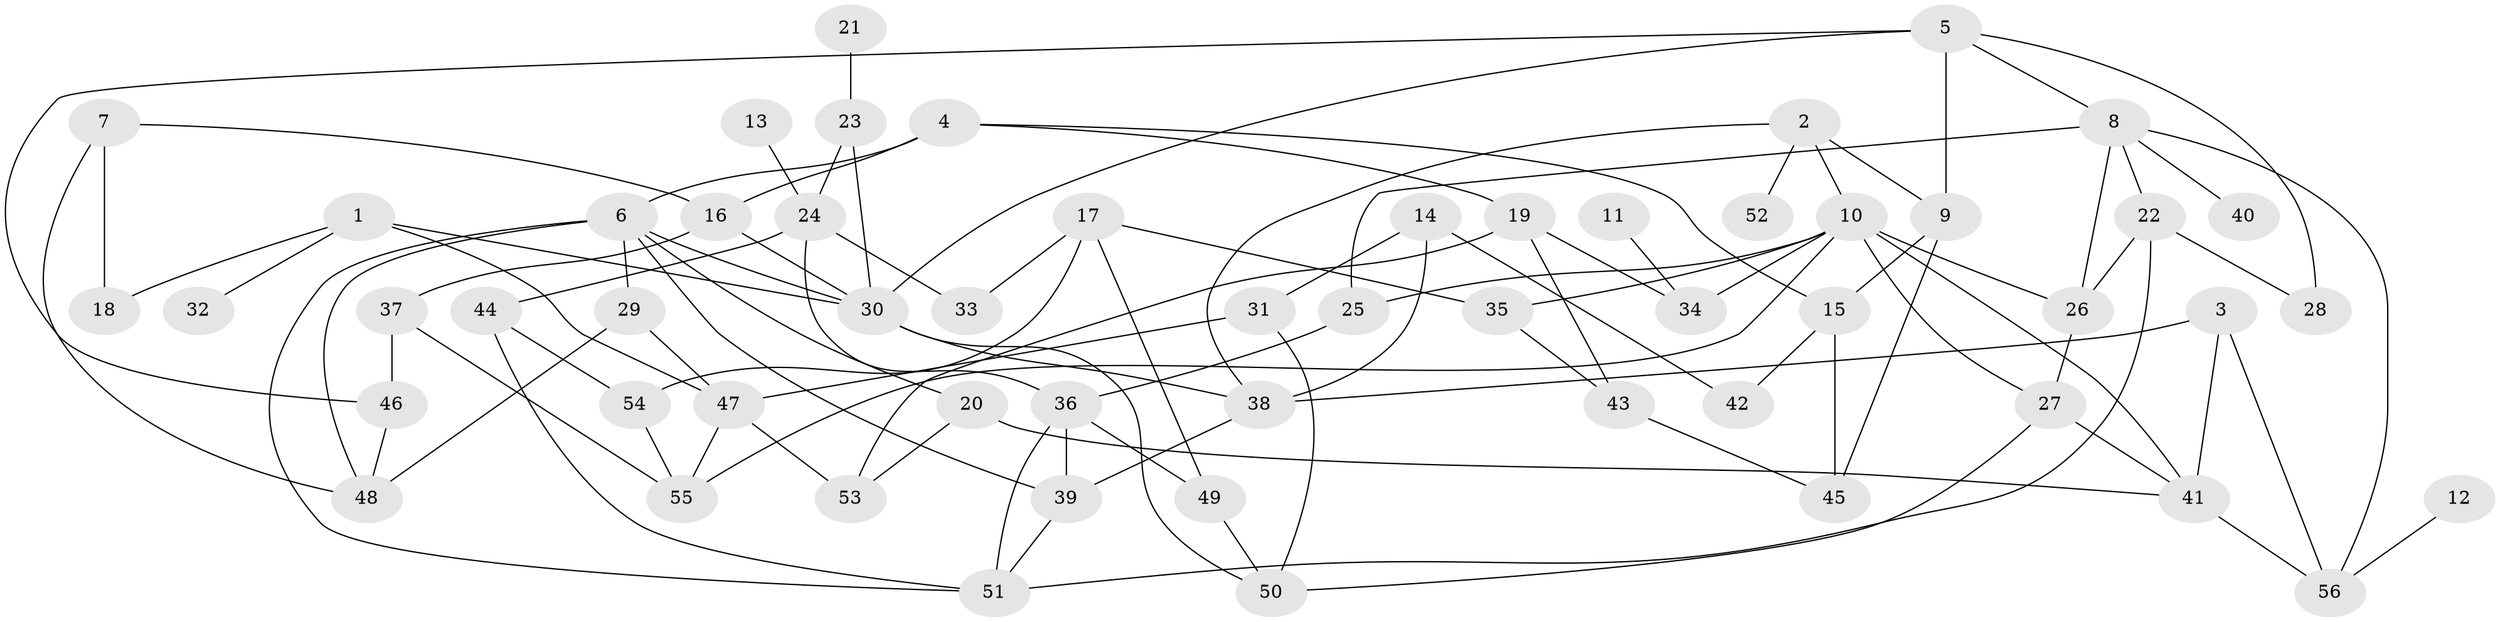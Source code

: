 // original degree distribution, {7: 0.018018018018018018, 6: 0.04504504504504504, 5: 0.06306306306306306, 4: 0.16216216216216217, 3: 0.26126126126126126, 2: 0.21621621621621623, 1: 0.23423423423423423}
// Generated by graph-tools (version 1.1) at 2025/36/03/04/25 23:36:01]
// undirected, 56 vertices, 98 edges
graph export_dot {
  node [color=gray90,style=filled];
  1;
  2;
  3;
  4;
  5;
  6;
  7;
  8;
  9;
  10;
  11;
  12;
  13;
  14;
  15;
  16;
  17;
  18;
  19;
  20;
  21;
  22;
  23;
  24;
  25;
  26;
  27;
  28;
  29;
  30;
  31;
  32;
  33;
  34;
  35;
  36;
  37;
  38;
  39;
  40;
  41;
  42;
  43;
  44;
  45;
  46;
  47;
  48;
  49;
  50;
  51;
  52;
  53;
  54;
  55;
  56;
  1 -- 18 [weight=1.0];
  1 -- 30 [weight=1.0];
  1 -- 32 [weight=1.0];
  1 -- 47 [weight=1.0];
  2 -- 9 [weight=1.0];
  2 -- 10 [weight=1.0];
  2 -- 38 [weight=1.0];
  2 -- 52 [weight=1.0];
  3 -- 38 [weight=1.0];
  3 -- 41 [weight=1.0];
  3 -- 56 [weight=1.0];
  4 -- 6 [weight=1.0];
  4 -- 15 [weight=1.0];
  4 -- 16 [weight=1.0];
  4 -- 19 [weight=1.0];
  5 -- 8 [weight=1.0];
  5 -- 9 [weight=1.0];
  5 -- 28 [weight=1.0];
  5 -- 30 [weight=1.0];
  5 -- 46 [weight=1.0];
  6 -- 20 [weight=1.0];
  6 -- 29 [weight=1.0];
  6 -- 30 [weight=1.0];
  6 -- 39 [weight=1.0];
  6 -- 48 [weight=1.0];
  6 -- 51 [weight=1.0];
  7 -- 16 [weight=1.0];
  7 -- 18 [weight=1.0];
  7 -- 48 [weight=1.0];
  8 -- 22 [weight=1.0];
  8 -- 25 [weight=1.0];
  8 -- 26 [weight=1.0];
  8 -- 40 [weight=1.0];
  8 -- 56 [weight=1.0];
  9 -- 15 [weight=1.0];
  9 -- 45 [weight=1.0];
  10 -- 25 [weight=1.0];
  10 -- 26 [weight=1.0];
  10 -- 27 [weight=2.0];
  10 -- 34 [weight=1.0];
  10 -- 35 [weight=2.0];
  10 -- 41 [weight=1.0];
  10 -- 55 [weight=1.0];
  11 -- 34 [weight=1.0];
  12 -- 56 [weight=1.0];
  13 -- 24 [weight=1.0];
  14 -- 31 [weight=1.0];
  14 -- 38 [weight=1.0];
  14 -- 42 [weight=1.0];
  15 -- 42 [weight=1.0];
  15 -- 45 [weight=1.0];
  16 -- 30 [weight=1.0];
  16 -- 37 [weight=1.0];
  17 -- 33 [weight=1.0];
  17 -- 35 [weight=1.0];
  17 -- 49 [weight=1.0];
  17 -- 54 [weight=1.0];
  19 -- 34 [weight=1.0];
  19 -- 43 [weight=1.0];
  19 -- 53 [weight=1.0];
  20 -- 41 [weight=1.0];
  20 -- 53 [weight=1.0];
  21 -- 23 [weight=1.0];
  22 -- 26 [weight=1.0];
  22 -- 28 [weight=1.0];
  22 -- 51 [weight=1.0];
  23 -- 24 [weight=1.0];
  23 -- 30 [weight=1.0];
  24 -- 33 [weight=1.0];
  24 -- 36 [weight=1.0];
  24 -- 44 [weight=1.0];
  25 -- 36 [weight=1.0];
  26 -- 27 [weight=1.0];
  27 -- 41 [weight=1.0];
  27 -- 50 [weight=1.0];
  29 -- 47 [weight=1.0];
  29 -- 48 [weight=1.0];
  30 -- 38 [weight=1.0];
  30 -- 50 [weight=1.0];
  31 -- 47 [weight=2.0];
  31 -- 50 [weight=1.0];
  35 -- 43 [weight=1.0];
  36 -- 39 [weight=1.0];
  36 -- 49 [weight=1.0];
  36 -- 51 [weight=1.0];
  37 -- 46 [weight=1.0];
  37 -- 55 [weight=1.0];
  38 -- 39 [weight=1.0];
  39 -- 51 [weight=1.0];
  41 -- 56 [weight=1.0];
  43 -- 45 [weight=1.0];
  44 -- 51 [weight=1.0];
  44 -- 54 [weight=1.0];
  46 -- 48 [weight=1.0];
  47 -- 53 [weight=1.0];
  47 -- 55 [weight=1.0];
  49 -- 50 [weight=1.0];
  54 -- 55 [weight=1.0];
}
